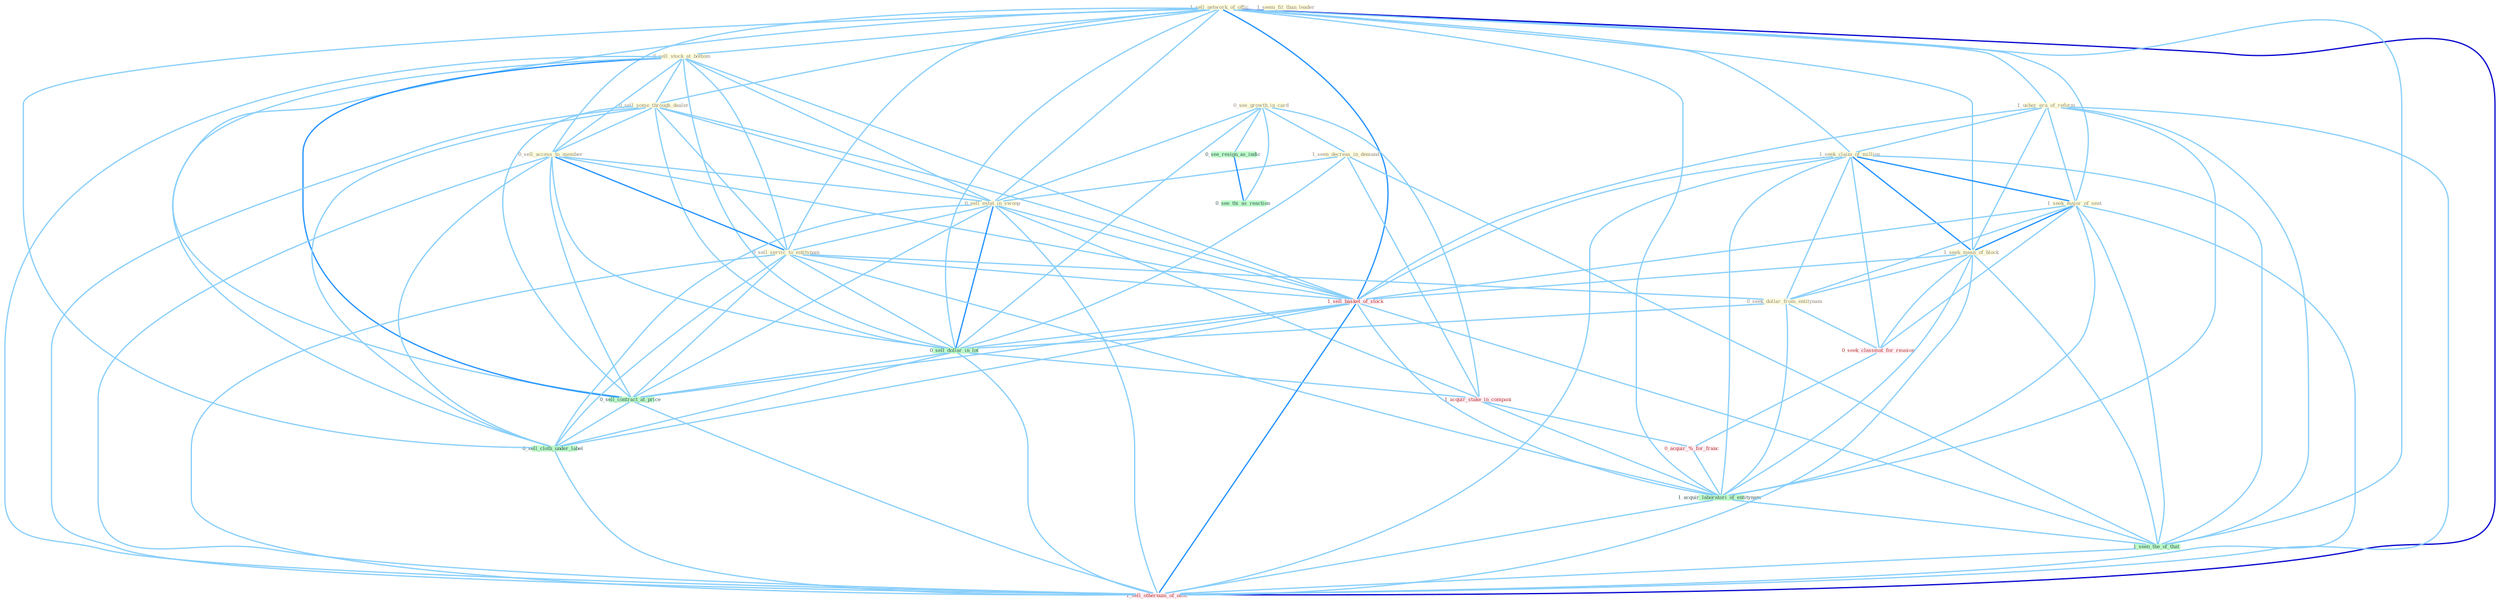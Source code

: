 Graph G{ 
    node
    [shape=polygon,style=filled,width=.5,height=.06,color="#BDFCC9",fixedsize=true,fontsize=4,
    fontcolor="#2f4f4f"];
    {node
    [color="#ffffe0", fontcolor="#8b7d6b"] "1_sell_network_of_offic " "0_sell_stock_at_bottom " "0_see_growth_in_card " "1_usher_era_of_reform " "1_seek_claim_of_million " "0_sell_some_through_dealer " "0_sell_access_to_member " "1_seen_decreas_in_demand " "1_seek_major_of_seat " "0_sell_estat_in_swoop " "1_seem_fit_than_leader " "0_sell_servic_to_entitynam " "1_seek_mean_of_block " "0_seek_dollar_from_entitynam "}
{node [color="#fff0f5", fontcolor="#b22222"] "0_seek_classmat_for_reunion " "1_sell_basket_of_stock " "1_acquir_stake_in_compani " "0_acquir_%_for_franc " "1_sell_othernum_of_offic "}
edge [color="#B0E2FF"];

	"1_sell_network_of_offic " -- "0_sell_stock_at_bottom " [w="1", color="#87cefa" ];
	"1_sell_network_of_offic " -- "1_usher_era_of_reform " [w="1", color="#87cefa" ];
	"1_sell_network_of_offic " -- "1_seek_claim_of_million " [w="1", color="#87cefa" ];
	"1_sell_network_of_offic " -- "0_sell_some_through_dealer " [w="1", color="#87cefa" ];
	"1_sell_network_of_offic " -- "0_sell_access_to_member " [w="1", color="#87cefa" ];
	"1_sell_network_of_offic " -- "1_seek_major_of_seat " [w="1", color="#87cefa" ];
	"1_sell_network_of_offic " -- "0_sell_estat_in_swoop " [w="1", color="#87cefa" ];
	"1_sell_network_of_offic " -- "0_sell_servic_to_entitynam " [w="1", color="#87cefa" ];
	"1_sell_network_of_offic " -- "1_seek_mean_of_block " [w="1", color="#87cefa" ];
	"1_sell_network_of_offic " -- "1_sell_basket_of_stock " [w="2", color="#1e90ff" , len=0.8];
	"1_sell_network_of_offic " -- "0_sell_dollar_in_lot " [w="1", color="#87cefa" ];
	"1_sell_network_of_offic " -- "0_sell_contract_at_price " [w="1", color="#87cefa" ];
	"1_sell_network_of_offic " -- "1_acquir_laboratori_of_entitynam " [w="1", color="#87cefa" ];
	"1_sell_network_of_offic " -- "0_sell_cloth_under_label " [w="1", color="#87cefa" ];
	"1_sell_network_of_offic " -- "1_seen_the_of_that " [w="1", color="#87cefa" ];
	"1_sell_network_of_offic " -- "1_sell_othernum_of_offic " [w="3", color="#0000cd" , len=0.6];
	"0_sell_stock_at_bottom " -- "0_sell_some_through_dealer " [w="1", color="#87cefa" ];
	"0_sell_stock_at_bottom " -- "0_sell_access_to_member " [w="1", color="#87cefa" ];
	"0_sell_stock_at_bottom " -- "0_sell_estat_in_swoop " [w="1", color="#87cefa" ];
	"0_sell_stock_at_bottom " -- "0_sell_servic_to_entitynam " [w="1", color="#87cefa" ];
	"0_sell_stock_at_bottom " -- "1_sell_basket_of_stock " [w="1", color="#87cefa" ];
	"0_sell_stock_at_bottom " -- "0_sell_dollar_in_lot " [w="1", color="#87cefa" ];
	"0_sell_stock_at_bottom " -- "0_sell_contract_at_price " [w="2", color="#1e90ff" , len=0.8];
	"0_sell_stock_at_bottom " -- "0_sell_cloth_under_label " [w="1", color="#87cefa" ];
	"0_sell_stock_at_bottom " -- "1_sell_othernum_of_offic " [w="1", color="#87cefa" ];
	"0_see_growth_in_card " -- "1_seen_decreas_in_demand " [w="1", color="#87cefa" ];
	"0_see_growth_in_card " -- "0_sell_estat_in_swoop " [w="1", color="#87cefa" ];
	"0_see_growth_in_card " -- "0_sell_dollar_in_lot " [w="1", color="#87cefa" ];
	"0_see_growth_in_card " -- "0_see_resign_as_indic " [w="1", color="#87cefa" ];
	"0_see_growth_in_card " -- "1_acquir_stake_in_compani " [w="1", color="#87cefa" ];
	"0_see_growth_in_card " -- "0_see_thi_as_reaction " [w="1", color="#87cefa" ];
	"1_usher_era_of_reform " -- "1_seek_claim_of_million " [w="1", color="#87cefa" ];
	"1_usher_era_of_reform " -- "1_seek_major_of_seat " [w="1", color="#87cefa" ];
	"1_usher_era_of_reform " -- "1_seek_mean_of_block " [w="1", color="#87cefa" ];
	"1_usher_era_of_reform " -- "1_sell_basket_of_stock " [w="1", color="#87cefa" ];
	"1_usher_era_of_reform " -- "1_acquir_laboratori_of_entitynam " [w="1", color="#87cefa" ];
	"1_usher_era_of_reform " -- "1_seen_the_of_that " [w="1", color="#87cefa" ];
	"1_usher_era_of_reform " -- "1_sell_othernum_of_offic " [w="1", color="#87cefa" ];
	"1_seek_claim_of_million " -- "1_seek_major_of_seat " [w="2", color="#1e90ff" , len=0.8];
	"1_seek_claim_of_million " -- "1_seek_mean_of_block " [w="2", color="#1e90ff" , len=0.8];
	"1_seek_claim_of_million " -- "0_seek_dollar_from_entitynam " [w="1", color="#87cefa" ];
	"1_seek_claim_of_million " -- "0_seek_classmat_for_reunion " [w="1", color="#87cefa" ];
	"1_seek_claim_of_million " -- "1_sell_basket_of_stock " [w="1", color="#87cefa" ];
	"1_seek_claim_of_million " -- "1_acquir_laboratori_of_entitynam " [w="1", color="#87cefa" ];
	"1_seek_claim_of_million " -- "1_seen_the_of_that " [w="1", color="#87cefa" ];
	"1_seek_claim_of_million " -- "1_sell_othernum_of_offic " [w="1", color="#87cefa" ];
	"0_sell_some_through_dealer " -- "0_sell_access_to_member " [w="1", color="#87cefa" ];
	"0_sell_some_through_dealer " -- "0_sell_estat_in_swoop " [w="1", color="#87cefa" ];
	"0_sell_some_through_dealer " -- "0_sell_servic_to_entitynam " [w="1", color="#87cefa" ];
	"0_sell_some_through_dealer " -- "1_sell_basket_of_stock " [w="1", color="#87cefa" ];
	"0_sell_some_through_dealer " -- "0_sell_dollar_in_lot " [w="1", color="#87cefa" ];
	"0_sell_some_through_dealer " -- "0_sell_contract_at_price " [w="1", color="#87cefa" ];
	"0_sell_some_through_dealer " -- "0_sell_cloth_under_label " [w="1", color="#87cefa" ];
	"0_sell_some_through_dealer " -- "1_sell_othernum_of_offic " [w="1", color="#87cefa" ];
	"0_sell_access_to_member " -- "0_sell_estat_in_swoop " [w="1", color="#87cefa" ];
	"0_sell_access_to_member " -- "0_sell_servic_to_entitynam " [w="2", color="#1e90ff" , len=0.8];
	"0_sell_access_to_member " -- "1_sell_basket_of_stock " [w="1", color="#87cefa" ];
	"0_sell_access_to_member " -- "0_sell_dollar_in_lot " [w="1", color="#87cefa" ];
	"0_sell_access_to_member " -- "0_sell_contract_at_price " [w="1", color="#87cefa" ];
	"0_sell_access_to_member " -- "0_sell_cloth_under_label " [w="1", color="#87cefa" ];
	"0_sell_access_to_member " -- "1_sell_othernum_of_offic " [w="1", color="#87cefa" ];
	"1_seen_decreas_in_demand " -- "0_sell_estat_in_swoop " [w="1", color="#87cefa" ];
	"1_seen_decreas_in_demand " -- "0_sell_dollar_in_lot " [w="1", color="#87cefa" ];
	"1_seen_decreas_in_demand " -- "1_acquir_stake_in_compani " [w="1", color="#87cefa" ];
	"1_seen_decreas_in_demand " -- "1_seen_the_of_that " [w="1", color="#87cefa" ];
	"1_seek_major_of_seat " -- "1_seek_mean_of_block " [w="2", color="#1e90ff" , len=0.8];
	"1_seek_major_of_seat " -- "0_seek_dollar_from_entitynam " [w="1", color="#87cefa" ];
	"1_seek_major_of_seat " -- "0_seek_classmat_for_reunion " [w="1", color="#87cefa" ];
	"1_seek_major_of_seat " -- "1_sell_basket_of_stock " [w="1", color="#87cefa" ];
	"1_seek_major_of_seat " -- "1_acquir_laboratori_of_entitynam " [w="1", color="#87cefa" ];
	"1_seek_major_of_seat " -- "1_seen_the_of_that " [w="1", color="#87cefa" ];
	"1_seek_major_of_seat " -- "1_sell_othernum_of_offic " [w="1", color="#87cefa" ];
	"0_sell_estat_in_swoop " -- "0_sell_servic_to_entitynam " [w="1", color="#87cefa" ];
	"0_sell_estat_in_swoop " -- "1_sell_basket_of_stock " [w="1", color="#87cefa" ];
	"0_sell_estat_in_swoop " -- "0_sell_dollar_in_lot " [w="2", color="#1e90ff" , len=0.8];
	"0_sell_estat_in_swoop " -- "1_acquir_stake_in_compani " [w="1", color="#87cefa" ];
	"0_sell_estat_in_swoop " -- "0_sell_contract_at_price " [w="1", color="#87cefa" ];
	"0_sell_estat_in_swoop " -- "0_sell_cloth_under_label " [w="1", color="#87cefa" ];
	"0_sell_estat_in_swoop " -- "1_sell_othernum_of_offic " [w="1", color="#87cefa" ];
	"0_sell_servic_to_entitynam " -- "0_seek_dollar_from_entitynam " [w="1", color="#87cefa" ];
	"0_sell_servic_to_entitynam " -- "1_sell_basket_of_stock " [w="1", color="#87cefa" ];
	"0_sell_servic_to_entitynam " -- "0_sell_dollar_in_lot " [w="1", color="#87cefa" ];
	"0_sell_servic_to_entitynam " -- "0_sell_contract_at_price " [w="1", color="#87cefa" ];
	"0_sell_servic_to_entitynam " -- "1_acquir_laboratori_of_entitynam " [w="1", color="#87cefa" ];
	"0_sell_servic_to_entitynam " -- "0_sell_cloth_under_label " [w="1", color="#87cefa" ];
	"0_sell_servic_to_entitynam " -- "1_sell_othernum_of_offic " [w="1", color="#87cefa" ];
	"1_seek_mean_of_block " -- "0_seek_dollar_from_entitynam " [w="1", color="#87cefa" ];
	"1_seek_mean_of_block " -- "0_seek_classmat_for_reunion " [w="1", color="#87cefa" ];
	"1_seek_mean_of_block " -- "1_sell_basket_of_stock " [w="1", color="#87cefa" ];
	"1_seek_mean_of_block " -- "1_acquir_laboratori_of_entitynam " [w="1", color="#87cefa" ];
	"1_seek_mean_of_block " -- "1_seen_the_of_that " [w="1", color="#87cefa" ];
	"1_seek_mean_of_block " -- "1_sell_othernum_of_offic " [w="1", color="#87cefa" ];
	"0_seek_dollar_from_entitynam " -- "0_seek_classmat_for_reunion " [w="1", color="#87cefa" ];
	"0_seek_dollar_from_entitynam " -- "0_sell_dollar_in_lot " [w="1", color="#87cefa" ];
	"0_seek_dollar_from_entitynam " -- "1_acquir_laboratori_of_entitynam " [w="1", color="#87cefa" ];
	"0_seek_classmat_for_reunion " -- "0_acquir_%_for_franc " [w="1", color="#87cefa" ];
	"1_sell_basket_of_stock " -- "0_sell_dollar_in_lot " [w="1", color="#87cefa" ];
	"1_sell_basket_of_stock " -- "0_sell_contract_at_price " [w="1", color="#87cefa" ];
	"1_sell_basket_of_stock " -- "1_acquir_laboratori_of_entitynam " [w="1", color="#87cefa" ];
	"1_sell_basket_of_stock " -- "0_sell_cloth_under_label " [w="1", color="#87cefa" ];
	"1_sell_basket_of_stock " -- "1_seen_the_of_that " [w="1", color="#87cefa" ];
	"1_sell_basket_of_stock " -- "1_sell_othernum_of_offic " [w="2", color="#1e90ff" , len=0.8];
	"0_sell_dollar_in_lot " -- "1_acquir_stake_in_compani " [w="1", color="#87cefa" ];
	"0_sell_dollar_in_lot " -- "0_sell_contract_at_price " [w="1", color="#87cefa" ];
	"0_sell_dollar_in_lot " -- "0_sell_cloth_under_label " [w="1", color="#87cefa" ];
	"0_sell_dollar_in_lot " -- "1_sell_othernum_of_offic " [w="1", color="#87cefa" ];
	"0_see_resign_as_indic " -- "0_see_thi_as_reaction " [w="2", color="#1e90ff" , len=0.8];
	"1_acquir_stake_in_compani " -- "0_acquir_%_for_franc " [w="1", color="#87cefa" ];
	"1_acquir_stake_in_compani " -- "1_acquir_laboratori_of_entitynam " [w="1", color="#87cefa" ];
	"0_acquir_%_for_franc " -- "1_acquir_laboratori_of_entitynam " [w="1", color="#87cefa" ];
	"0_sell_contract_at_price " -- "0_sell_cloth_under_label " [w="1", color="#87cefa" ];
	"0_sell_contract_at_price " -- "1_sell_othernum_of_offic " [w="1", color="#87cefa" ];
	"1_acquir_laboratori_of_entitynam " -- "1_seen_the_of_that " [w="1", color="#87cefa" ];
	"1_acquir_laboratori_of_entitynam " -- "1_sell_othernum_of_offic " [w="1", color="#87cefa" ];
	"0_sell_cloth_under_label " -- "1_sell_othernum_of_offic " [w="1", color="#87cefa" ];
	"1_seen_the_of_that " -- "1_sell_othernum_of_offic " [w="1", color="#87cefa" ];
}